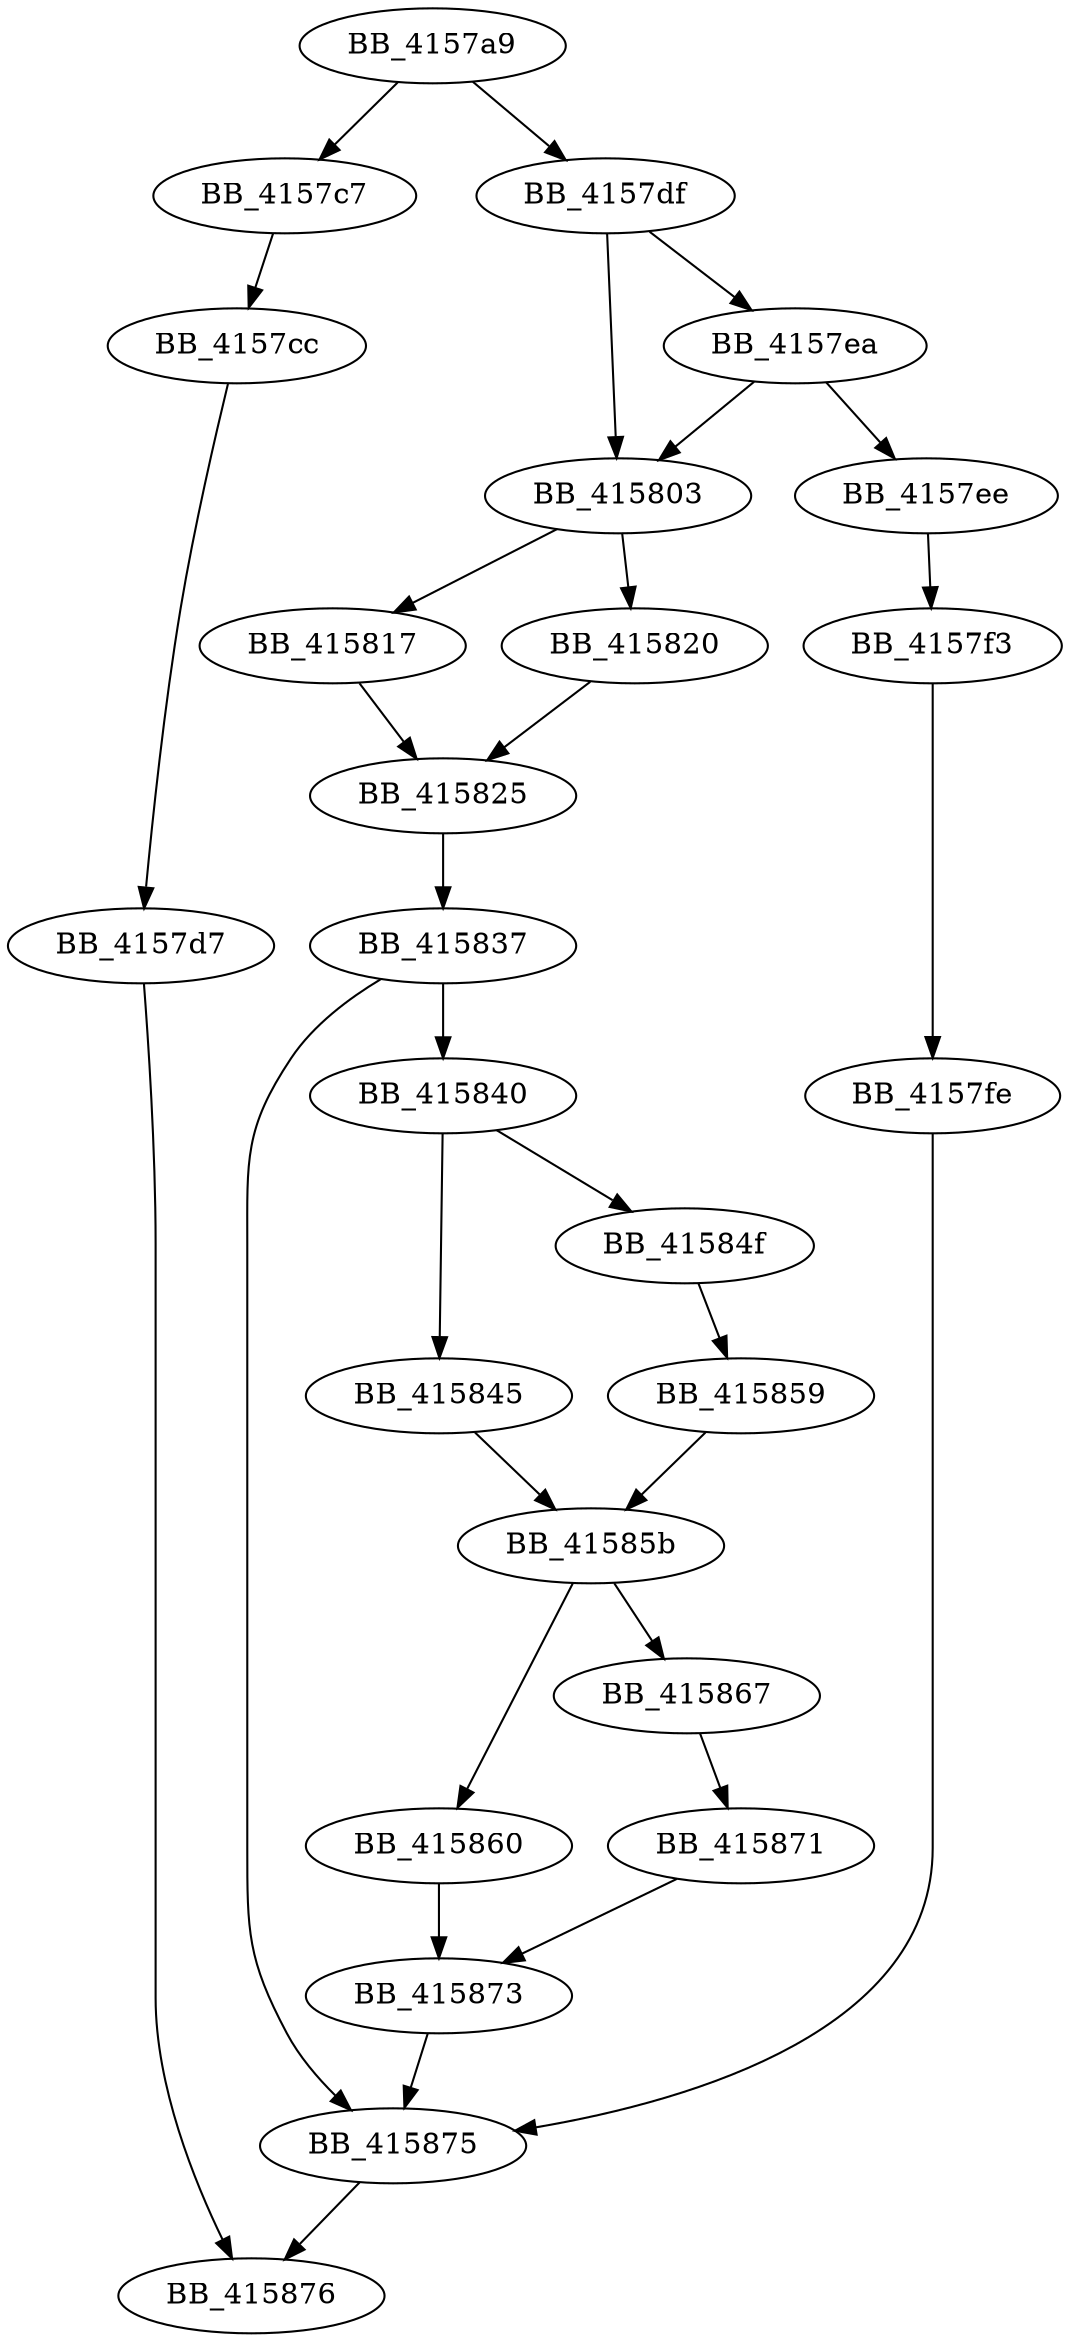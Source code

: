 DiGraph __vsnwprintf_l{
BB_4157a9->BB_4157c7
BB_4157a9->BB_4157df
BB_4157c7->BB_4157cc
BB_4157cc->BB_4157d7
BB_4157d7->BB_415876
BB_4157df->BB_4157ea
BB_4157df->BB_415803
BB_4157ea->BB_4157ee
BB_4157ea->BB_415803
BB_4157ee->BB_4157f3
BB_4157f3->BB_4157fe
BB_4157fe->BB_415875
BB_415803->BB_415817
BB_415803->BB_415820
BB_415817->BB_415825
BB_415820->BB_415825
BB_415825->BB_415837
BB_415837->BB_415840
BB_415837->BB_415875
BB_415840->BB_415845
BB_415840->BB_41584f
BB_415845->BB_41585b
BB_41584f->BB_415859
BB_415859->BB_41585b
BB_41585b->BB_415860
BB_41585b->BB_415867
BB_415860->BB_415873
BB_415867->BB_415871
BB_415871->BB_415873
BB_415873->BB_415875
BB_415875->BB_415876
}
